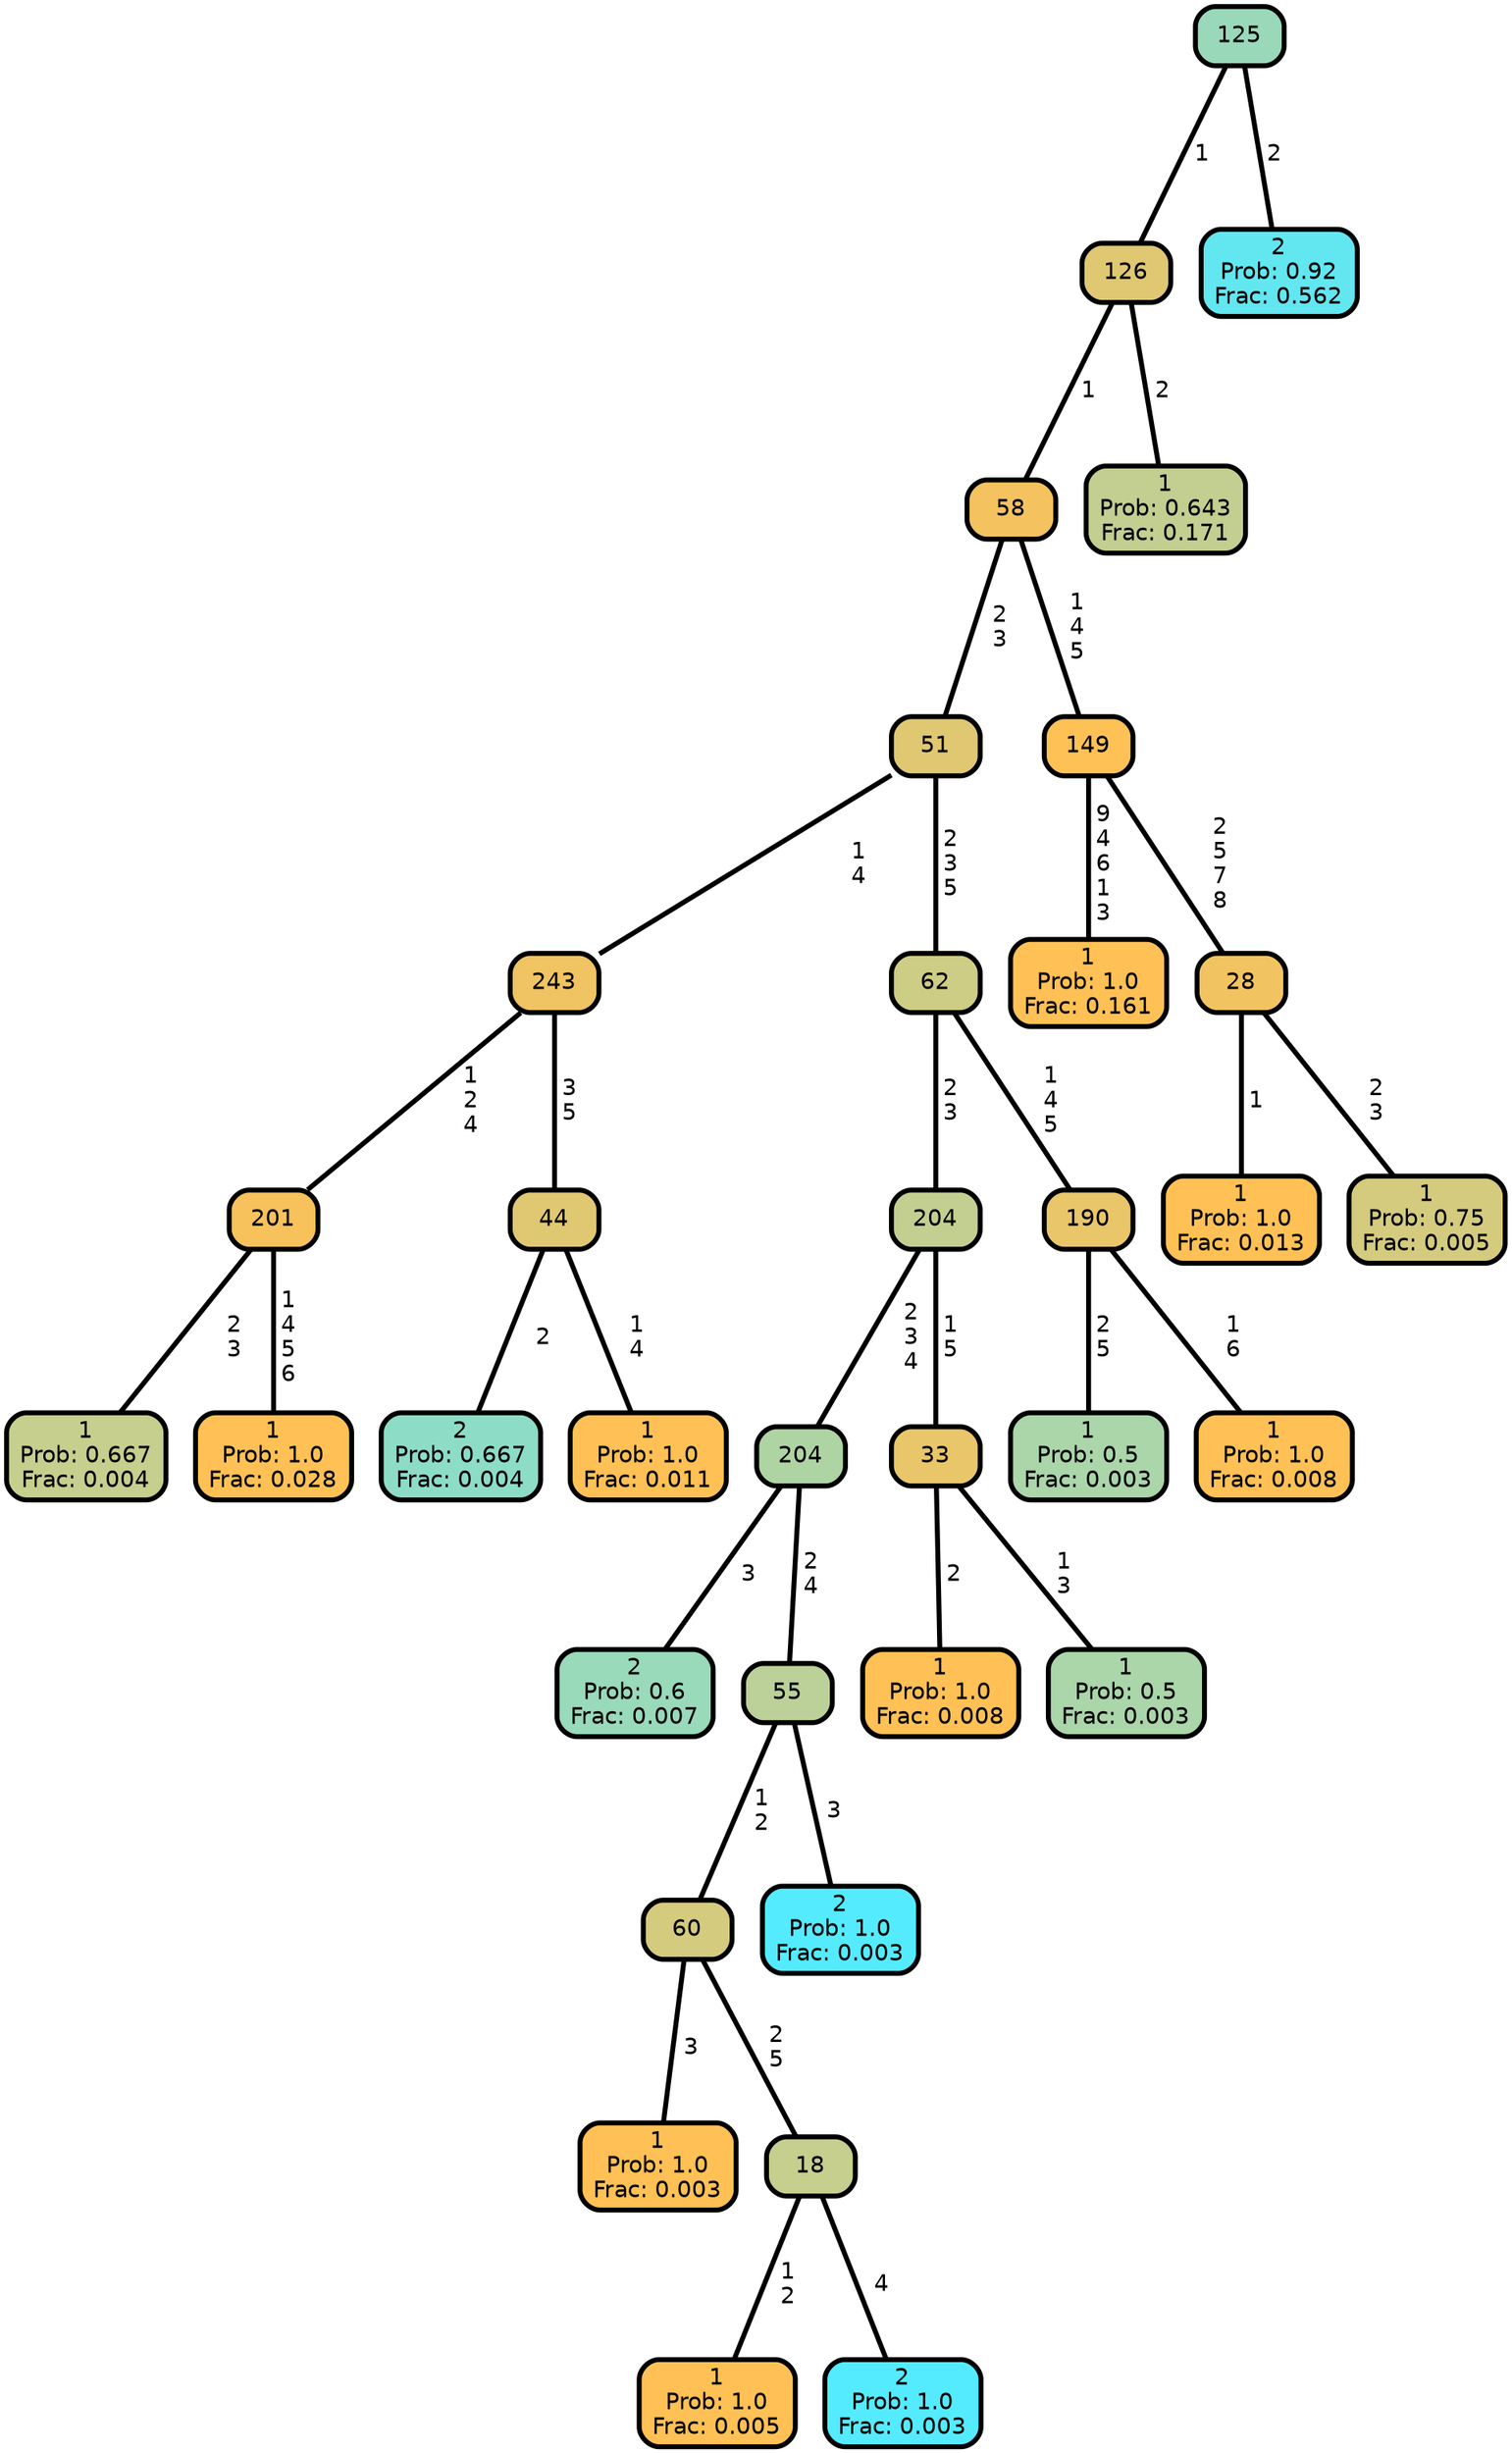 graph Tree {
node [shape=box, style="filled, rounded",color="black",penwidth="3",fontcolor="black",                 fontname=helvetica] ;
graph [ranksep="0 equally", splines=straight,                 bgcolor=transparent, dpi=200] ;
edge [fontname=helvetica, color=black] ;
0 [label="1
Prob: 0.667
Frac: 0.004", fillcolor="#c6cf8d"] ;
1 [label="201", fillcolor="#f7c25c"] ;
2 [label="1
Prob: 1.0
Frac: 0.028", fillcolor="#ffc155"] ;
3 [label="243", fillcolor="#f0c463"] ;
4 [label="2
Prob: 0.667
Frac: 0.004", fillcolor="#8dddc6"] ;
5 [label="44", fillcolor="#e0c873"] ;
6 [label="1
Prob: 1.0
Frac: 0.011", fillcolor="#ffc155"] ;
7 [label="51", fillcolor="#e0c873"] ;
8 [label="2
Prob: 0.6
Frac: 0.007", fillcolor="#99dabb"] ;
9 [label="204", fillcolor="#afd4a4"] ;
10 [label="1
Prob: 1.0
Frac: 0.003", fillcolor="#ffc155"] ;
11 [label="60", fillcolor="#d4cb7f"] ;
12 [label="1
Prob: 1.0
Frac: 0.005", fillcolor="#ffc155"] ;
13 [label="18", fillcolor="#c6cf8d"] ;
14 [label="2
Prob: 1.0
Frac: 0.003", fillcolor="#55ebff"] ;
15 [label="55", fillcolor="#bbd199"] ;
16 [label="2
Prob: 1.0
Frac: 0.003", fillcolor="#55ebff"] ;
17 [label="204", fillcolor="#c3cf90"] ;
18 [label="1
Prob: 1.0
Frac: 0.008", fillcolor="#ffc155"] ;
19 [label="33", fillcolor="#e9c66a"] ;
20 [label="1
Prob: 0.5
Frac: 0.003", fillcolor="#aad6aa"] ;
21 [label="62", fillcolor="#cdcd86"] ;
22 [label="1
Prob: 0.5
Frac: 0.003", fillcolor="#aad6aa"] ;
23 [label="190", fillcolor="#e9c66a"] ;
24 [label="1
Prob: 1.0
Frac: 0.008", fillcolor="#ffc155"] ;
25 [label="58", fillcolor="#f4c35f"] ;
26 [label="1
Prob: 1.0
Frac: 0.161", fillcolor="#ffc155"] ;
27 [label="149", fillcolor="#fdc156"] ;
28 [label="1
Prob: 1.0
Frac: 0.013", fillcolor="#ffc155"] ;
29 [label="28", fillcolor="#f2c461"] ;
30 [label="1
Prob: 0.75
Frac: 0.005", fillcolor="#d4cb7f"] ;
31 [label="126", fillcolor="#e0c873"] ;
32 [label="1
Prob: 0.643
Frac: 0.171", fillcolor="#c2cf91"] ;
33 [label="125", fillcolor="#99d9ba"] ;
34 [label="2
Prob: 0.92
Frac: 0.562", fillcolor="#62e7f1"] ;
1 -- 0 [label=" 2\n 3",penwidth=3] ;
1 -- 2 [label=" 1\n 4\n 5\n 6",penwidth=3] ;
3 -- 1 [label=" 1\n 2\n 4",penwidth=3] ;
3 -- 5 [label=" 3\n 5",penwidth=3] ;
5 -- 4 [label=" 2",penwidth=3] ;
5 -- 6 [label=" 1\n 4",penwidth=3] ;
7 -- 3 [label=" 1\n 4",penwidth=3] ;
7 -- 21 [label=" 2\n 3\n 5",penwidth=3] ;
9 -- 8 [label=" 3",penwidth=3] ;
9 -- 15 [label=" 2\n 4",penwidth=3] ;
11 -- 10 [label=" 3",penwidth=3] ;
11 -- 13 [label=" 2\n 5",penwidth=3] ;
13 -- 12 [label=" 1\n 2",penwidth=3] ;
13 -- 14 [label=" 4",penwidth=3] ;
15 -- 11 [label=" 1\n 2",penwidth=3] ;
15 -- 16 [label=" 3",penwidth=3] ;
17 -- 9 [label=" 2\n 3\n 4",penwidth=3] ;
17 -- 19 [label=" 1\n 5",penwidth=3] ;
19 -- 18 [label=" 2",penwidth=3] ;
19 -- 20 [label=" 1\n 3",penwidth=3] ;
21 -- 17 [label=" 2\n 3",penwidth=3] ;
21 -- 23 [label=" 1\n 4\n 5",penwidth=3] ;
23 -- 22 [label=" 2\n 5",penwidth=3] ;
23 -- 24 [label=" 1\n 6",penwidth=3] ;
25 -- 7 [label=" 2\n 3",penwidth=3] ;
25 -- 27 [label=" 1\n 4\n 5",penwidth=3] ;
27 -- 26 [label=" 9\n 4\n 6\n 1\n 3",penwidth=3] ;
27 -- 29 [label=" 2\n 5\n 7\n 8",penwidth=3] ;
29 -- 28 [label=" 1",penwidth=3] ;
29 -- 30 [label=" 2\n 3",penwidth=3] ;
31 -- 25 [label=" 1",penwidth=3] ;
31 -- 32 [label=" 2",penwidth=3] ;
33 -- 31 [label=" 1",penwidth=3] ;
33 -- 34 [label=" 2",penwidth=3] ;
{rank = same;}}